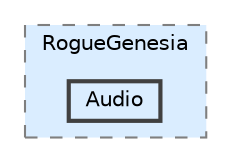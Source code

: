 digraph "Q:/IdleWave/Projet/Assets/Scripts/RogueGenesia/Audio"
{
 // LATEX_PDF_SIZE
  bgcolor="transparent";
  edge [fontname=Helvetica,fontsize=10,labelfontname=Helvetica,labelfontsize=10];
  node [fontname=Helvetica,fontsize=10,shape=box,height=0.2,width=0.4];
  compound=true
  subgraph clusterdir_d4c8a807693b39dbeba49ac8db2dc23a {
    graph [ bgcolor="#daedff", pencolor="grey50", label="RogueGenesia", fontname=Helvetica,fontsize=10 style="filled,dashed", URL="dir_d4c8a807693b39dbeba49ac8db2dc23a.html",tooltip=""]
  dir_315863c22cc8c4769a2cd10ef2ccd31e [label="Audio", fillcolor="#daedff", color="grey25", style="filled,bold", URL="dir_315863c22cc8c4769a2cd10ef2ccd31e.html",tooltip=""];
  }
}
